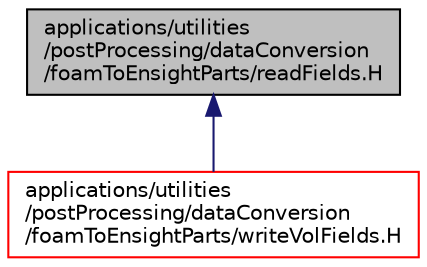 digraph "applications/utilities/postProcessing/dataConversion/foamToEnsightParts/readFields.H"
{
  bgcolor="transparent";
  edge [fontname="Helvetica",fontsize="10",labelfontname="Helvetica",labelfontsize="10"];
  node [fontname="Helvetica",fontsize="10",shape=record];
  Node1 [label="applications/utilities\l/postProcessing/dataConversion\l/foamToEnsightParts/readFields.H",height=0.2,width=0.4,color="black", fillcolor="grey75", style="filled" fontcolor="black"];
  Node1 -> Node2 [dir="back",color="midnightblue",fontsize="10",style="solid",fontname="Helvetica"];
  Node2 [label="applications/utilities\l/postProcessing/dataConversion\l/foamToEnsightParts/writeVolFields.H",height=0.2,width=0.4,color="red",URL="$foamToEnsightParts_2writeVolFields_8H.html",tooltip="Read volume fields from disk and write with ensightParts. "];
}

